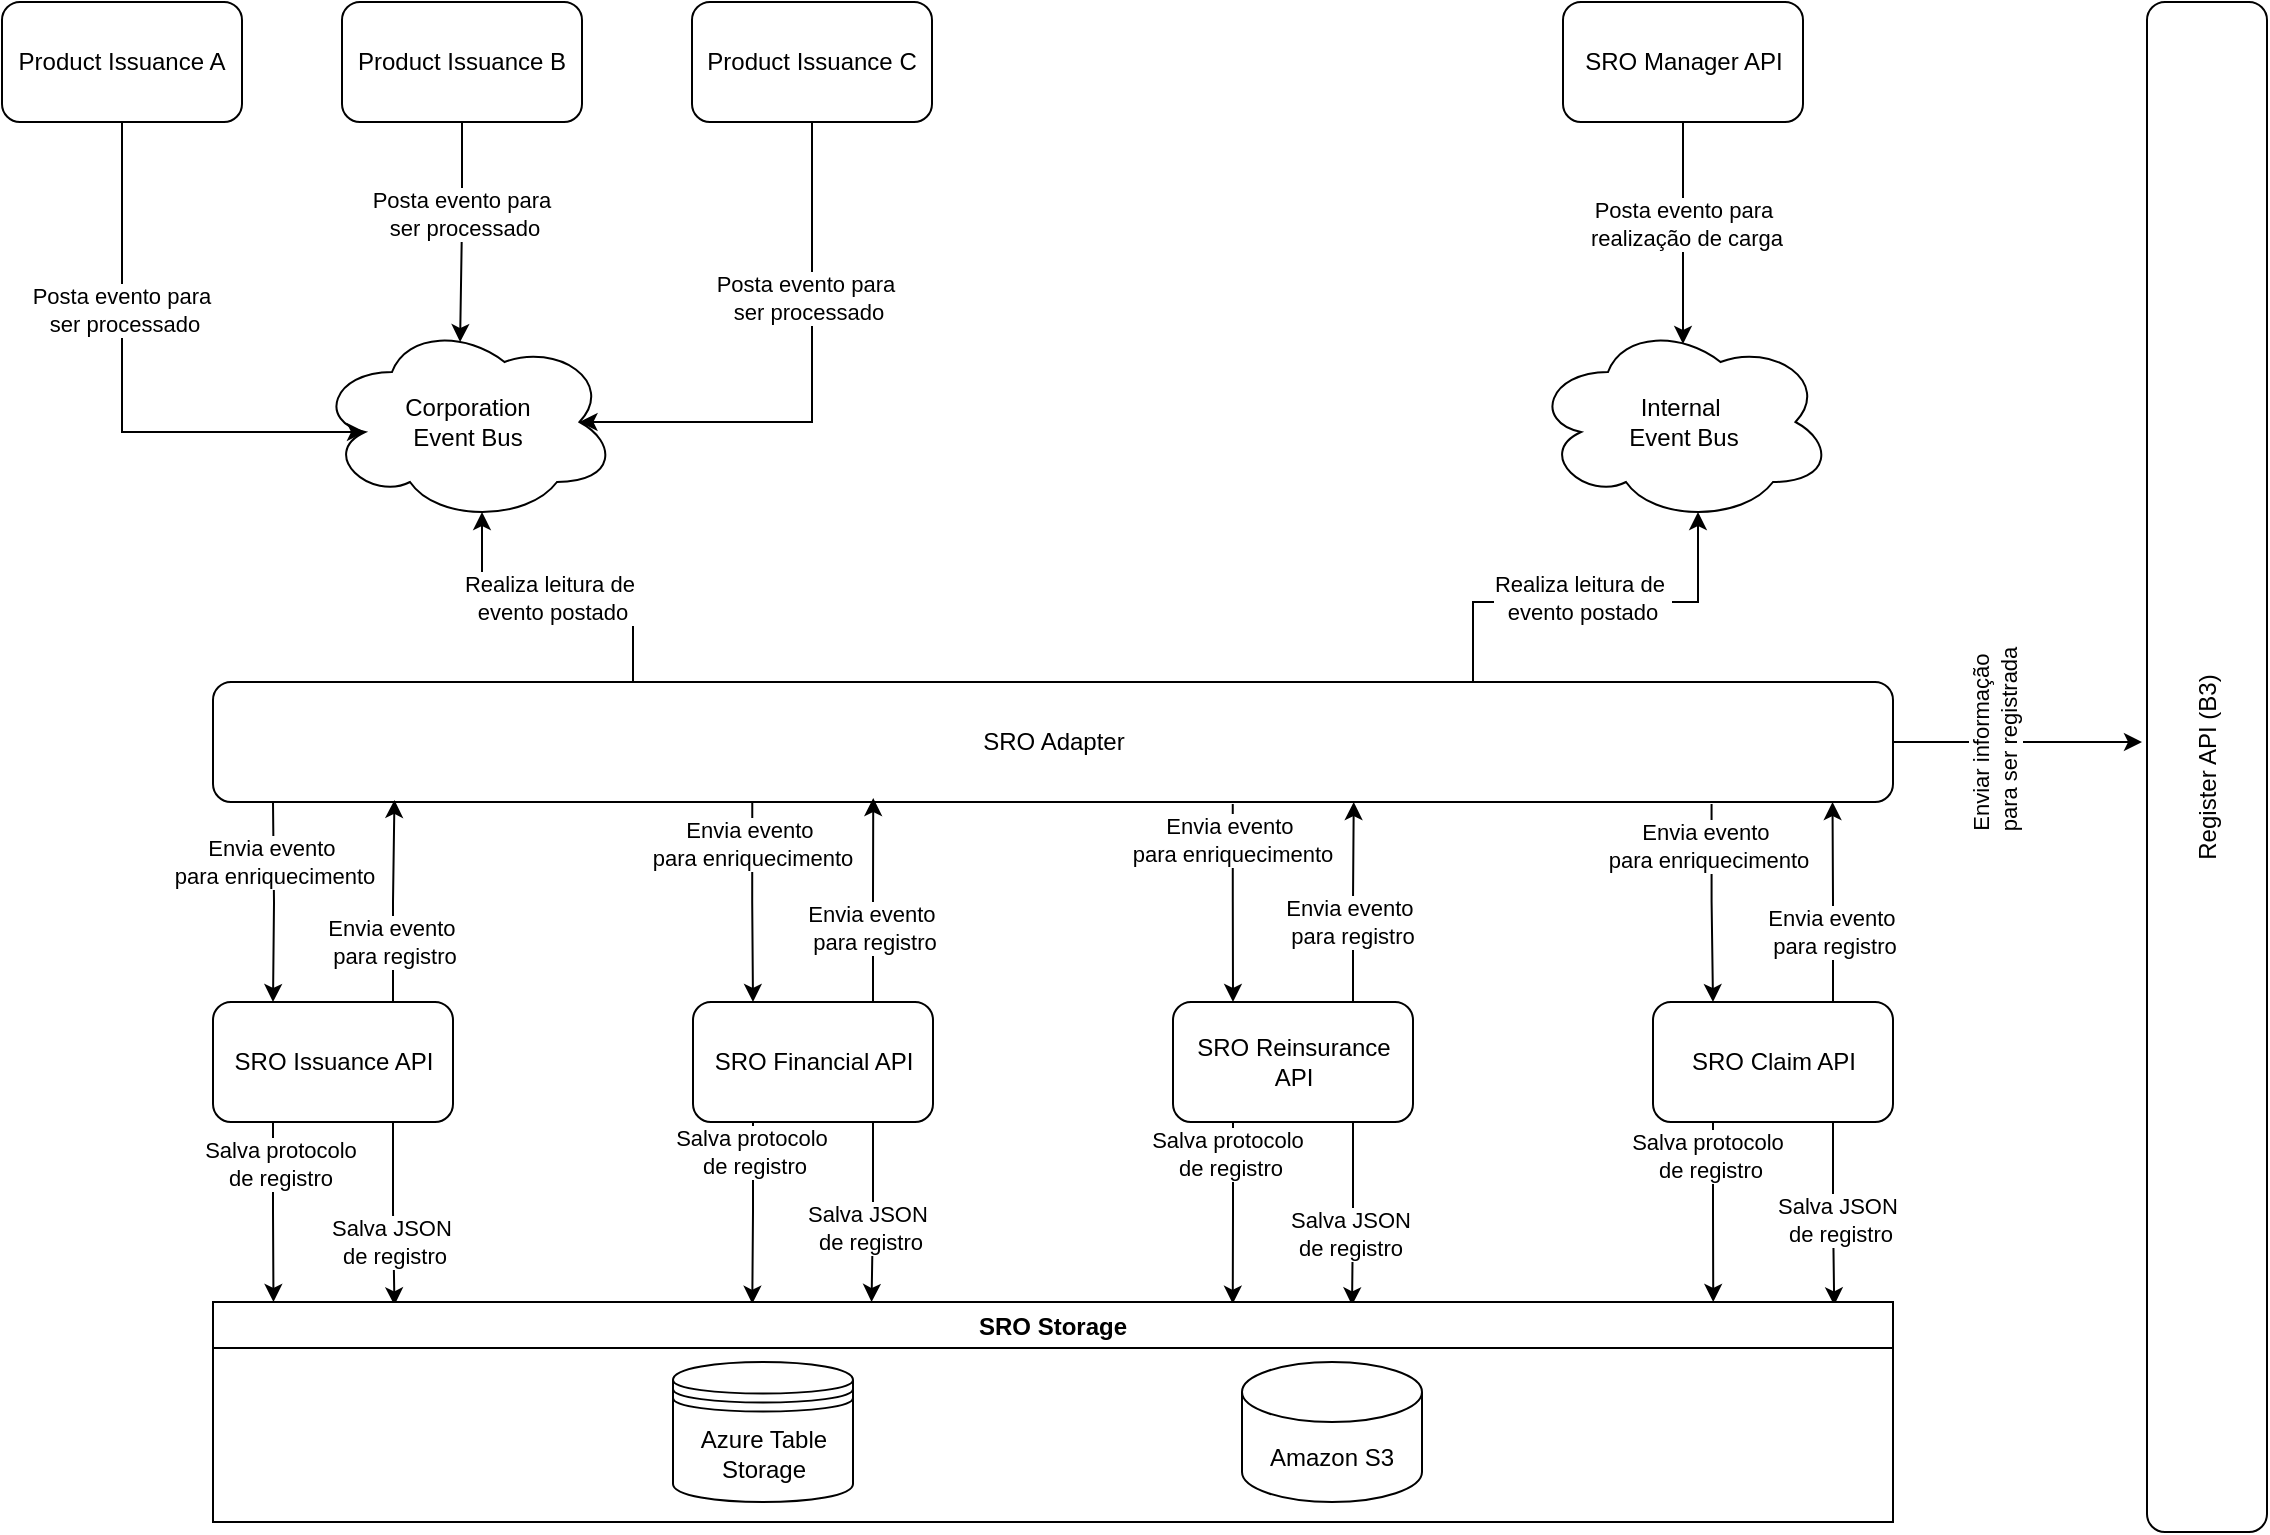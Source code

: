<mxfile version="21.6.7" type="github">
  <diagram id="JXz0fbud5Zy2-RZ22Po4" name="Página-1">
    <mxGraphModel dx="1434" dy="764" grid="1" gridSize="10" guides="1" tooltips="1" connect="1" arrows="1" fold="1" page="1" pageScale="1" pageWidth="1169" pageHeight="827" math="0" shadow="0">
      <root>
        <mxCell id="0" />
        <mxCell id="1" parent="0" />
        <mxCell id="SmAF9EpFpeMBaTRaSpVy-1" value="Corporation &lt;br&gt;Event Bus" style="ellipse;shape=cloud;whiteSpace=wrap;html=1;" vertex="1" parent="1">
          <mxGeometry x="177.5" y="200" width="150" height="100" as="geometry" />
        </mxCell>
        <mxCell id="SmAF9EpFpeMBaTRaSpVy-2" value="Internal&amp;nbsp;&lt;br&gt;Event Bus" style="ellipse;shape=cloud;whiteSpace=wrap;html=1;" vertex="1" parent="1">
          <mxGeometry x="785.5" y="200" width="150" height="100" as="geometry" />
        </mxCell>
        <mxCell id="SmAF9EpFpeMBaTRaSpVy-19" style="edgeStyle=orthogonalEdgeStyle;rounded=0;orthogonalLoop=1;jettySize=auto;html=1;exitX=0.25;exitY=0;exitDx=0;exitDy=0;entryX=0.55;entryY=0.95;entryDx=0;entryDy=0;entryPerimeter=0;" edge="1" parent="1" source="SmAF9EpFpeMBaTRaSpVy-3" target="SmAF9EpFpeMBaTRaSpVy-1">
          <mxGeometry relative="1" as="geometry" />
        </mxCell>
        <mxCell id="SmAF9EpFpeMBaTRaSpVy-60" value="Realiza leitura de&amp;nbsp;&lt;br&gt;evento postado" style="edgeLabel;html=1;align=center;verticalAlign=middle;resizable=0;points=[];" vertex="1" connectable="0" parent="SmAF9EpFpeMBaTRaSpVy-19">
          <mxGeometry x="0.003" y="-2" relative="1" as="geometry">
            <mxPoint as="offset" />
          </mxGeometry>
        </mxCell>
        <mxCell id="SmAF9EpFpeMBaTRaSpVy-20" style="edgeStyle=orthogonalEdgeStyle;rounded=0;orthogonalLoop=1;jettySize=auto;html=1;exitX=0.75;exitY=0;exitDx=0;exitDy=0;entryX=0.55;entryY=0.95;entryDx=0;entryDy=0;entryPerimeter=0;" edge="1" parent="1" source="SmAF9EpFpeMBaTRaSpVy-3" target="SmAF9EpFpeMBaTRaSpVy-2">
          <mxGeometry relative="1" as="geometry" />
        </mxCell>
        <mxCell id="SmAF9EpFpeMBaTRaSpVy-61" value="Realiza leitura de&amp;nbsp;&lt;br&gt;evento postado" style="edgeLabel;html=1;align=center;verticalAlign=middle;resizable=0;points=[];" vertex="1" connectable="0" parent="SmAF9EpFpeMBaTRaSpVy-20">
          <mxGeometry x="-0.053" y="2" relative="1" as="geometry">
            <mxPoint x="1" as="offset" />
          </mxGeometry>
        </mxCell>
        <mxCell id="SmAF9EpFpeMBaTRaSpVy-30" style="edgeStyle=orthogonalEdgeStyle;rounded=0;orthogonalLoop=1;jettySize=auto;html=1;entryX=0.25;entryY=0;entryDx=0;entryDy=0;" edge="1" parent="1" target="SmAF9EpFpeMBaTRaSpVy-4">
          <mxGeometry relative="1" as="geometry">
            <mxPoint x="155.5" y="440" as="sourcePoint" />
          </mxGeometry>
        </mxCell>
        <mxCell id="SmAF9EpFpeMBaTRaSpVy-63" value="Envia evento&amp;nbsp;&lt;br&gt;para enriquecimento" style="edgeLabel;html=1;align=center;verticalAlign=middle;resizable=0;points=[];" vertex="1" connectable="0" parent="SmAF9EpFpeMBaTRaSpVy-30">
          <mxGeometry x="-0.104" relative="1" as="geometry">
            <mxPoint y="-15" as="offset" />
          </mxGeometry>
        </mxCell>
        <mxCell id="SmAF9EpFpeMBaTRaSpVy-32" style="edgeStyle=orthogonalEdgeStyle;rounded=0;orthogonalLoop=1;jettySize=auto;html=1;entryX=0.25;entryY=0;entryDx=0;entryDy=0;exitX=0.321;exitY=0.983;exitDx=0;exitDy=0;exitPerimeter=0;" edge="1" parent="1" source="SmAF9EpFpeMBaTRaSpVy-3" target="SmAF9EpFpeMBaTRaSpVy-5">
          <mxGeometry relative="1" as="geometry" />
        </mxCell>
        <mxCell id="SmAF9EpFpeMBaTRaSpVy-65" value="Envia evento&amp;nbsp;&lt;br&gt;para enriquecimento" style="edgeLabel;html=1;align=center;verticalAlign=middle;resizable=0;points=[];" vertex="1" connectable="0" parent="SmAF9EpFpeMBaTRaSpVy-32">
          <mxGeometry x="-0.566" relative="1" as="geometry">
            <mxPoint as="offset" />
          </mxGeometry>
        </mxCell>
        <mxCell id="SmAF9EpFpeMBaTRaSpVy-34" style="edgeStyle=orthogonalEdgeStyle;rounded=0;orthogonalLoop=1;jettySize=auto;html=1;exitX=0.607;exitY=1.017;exitDx=0;exitDy=0;entryX=0.25;entryY=0;entryDx=0;entryDy=0;exitPerimeter=0;" edge="1" parent="1" source="SmAF9EpFpeMBaTRaSpVy-3" target="SmAF9EpFpeMBaTRaSpVy-6">
          <mxGeometry relative="1" as="geometry" />
        </mxCell>
        <mxCell id="SmAF9EpFpeMBaTRaSpVy-67" value="Envia evento&amp;nbsp;&lt;br&gt;para enriquecimento" style="edgeLabel;html=1;align=center;verticalAlign=middle;resizable=0;points=[];" vertex="1" connectable="0" parent="SmAF9EpFpeMBaTRaSpVy-34">
          <mxGeometry x="-0.637" y="-1" relative="1" as="geometry">
            <mxPoint as="offset" />
          </mxGeometry>
        </mxCell>
        <mxCell id="SmAF9EpFpeMBaTRaSpVy-36" style="edgeStyle=orthogonalEdgeStyle;rounded=0;orthogonalLoop=1;jettySize=auto;html=1;exitX=0.892;exitY=1.017;exitDx=0;exitDy=0;entryX=0.25;entryY=0;entryDx=0;entryDy=0;exitPerimeter=0;" edge="1" parent="1" source="SmAF9EpFpeMBaTRaSpVy-3" target="SmAF9EpFpeMBaTRaSpVy-7">
          <mxGeometry relative="1" as="geometry" />
        </mxCell>
        <mxCell id="SmAF9EpFpeMBaTRaSpVy-69" value="Envia evento&amp;nbsp;&lt;br&gt;para enriquecimento" style="edgeLabel;html=1;align=center;verticalAlign=middle;resizable=0;points=[];" vertex="1" connectable="0" parent="SmAF9EpFpeMBaTRaSpVy-36">
          <mxGeometry x="-0.579" y="-2" relative="1" as="geometry">
            <mxPoint as="offset" />
          </mxGeometry>
        </mxCell>
        <mxCell id="SmAF9EpFpeMBaTRaSpVy-53" style="edgeStyle=orthogonalEdgeStyle;rounded=0;orthogonalLoop=1;jettySize=auto;html=1;exitX=1;exitY=0.5;exitDx=0;exitDy=0;" edge="1" parent="1" source="SmAF9EpFpeMBaTRaSpVy-3">
          <mxGeometry relative="1" as="geometry">
            <mxPoint x="1090" y="410" as="targetPoint" />
          </mxGeometry>
        </mxCell>
        <mxCell id="SmAF9EpFpeMBaTRaSpVy-93" value="Enviar informação&amp;nbsp;&lt;br&gt;para ser registrada" style="edgeLabel;html=1;align=center;verticalAlign=middle;resizable=0;points=[];rotation=-90;" vertex="1" connectable="0" parent="SmAF9EpFpeMBaTRaSpVy-53">
          <mxGeometry x="-0.192" y="1" relative="1" as="geometry">
            <mxPoint as="offset" />
          </mxGeometry>
        </mxCell>
        <mxCell id="SmAF9EpFpeMBaTRaSpVy-3" value="SRO Adapter" style="rounded=1;whiteSpace=wrap;html=1;" vertex="1" parent="1">
          <mxGeometry x="125.5" y="380" width="840" height="60" as="geometry" />
        </mxCell>
        <mxCell id="SmAF9EpFpeMBaTRaSpVy-31" style="edgeStyle=orthogonalEdgeStyle;rounded=0;orthogonalLoop=1;jettySize=auto;html=1;exitX=0.75;exitY=0;exitDx=0;exitDy=0;entryX=0.108;entryY=0.983;entryDx=0;entryDy=0;entryPerimeter=0;" edge="1" parent="1" source="SmAF9EpFpeMBaTRaSpVy-4" target="SmAF9EpFpeMBaTRaSpVy-3">
          <mxGeometry relative="1" as="geometry" />
        </mxCell>
        <mxCell id="SmAF9EpFpeMBaTRaSpVy-64" value="Envia evento&amp;nbsp;&lt;br&gt;para registro" style="edgeLabel;html=1;align=center;verticalAlign=middle;resizable=0;points=[];" vertex="1" connectable="0" parent="SmAF9EpFpeMBaTRaSpVy-31">
          <mxGeometry x="-0.41" y="1" relative="1" as="geometry">
            <mxPoint x="1" as="offset" />
          </mxGeometry>
        </mxCell>
        <mxCell id="SmAF9EpFpeMBaTRaSpVy-72" style="edgeStyle=orthogonalEdgeStyle;rounded=0;orthogonalLoop=1;jettySize=auto;html=1;exitX=0.25;exitY=1;exitDx=0;exitDy=0;entryX=0.036;entryY=0;entryDx=0;entryDy=0;entryPerimeter=0;" edge="1" parent="1" source="SmAF9EpFpeMBaTRaSpVy-4" target="SmAF9EpFpeMBaTRaSpVy-45">
          <mxGeometry relative="1" as="geometry" />
        </mxCell>
        <mxCell id="SmAF9EpFpeMBaTRaSpVy-85" value="Salva protocolo&lt;br&gt;de registro" style="edgeLabel;html=1;align=center;verticalAlign=middle;resizable=0;points=[];" vertex="1" connectable="0" parent="SmAF9EpFpeMBaTRaSpVy-72">
          <mxGeometry x="-0.174" y="3" relative="1" as="geometry">
            <mxPoint y="-17" as="offset" />
          </mxGeometry>
        </mxCell>
        <mxCell id="SmAF9EpFpeMBaTRaSpVy-73" style="edgeStyle=orthogonalEdgeStyle;rounded=0;orthogonalLoop=1;jettySize=auto;html=1;exitX=0.75;exitY=1;exitDx=0;exitDy=0;entryX=0.108;entryY=0.015;entryDx=0;entryDy=0;entryPerimeter=0;" edge="1" parent="1" source="SmAF9EpFpeMBaTRaSpVy-4" target="SmAF9EpFpeMBaTRaSpVy-45">
          <mxGeometry relative="1" as="geometry" />
        </mxCell>
        <mxCell id="SmAF9EpFpeMBaTRaSpVy-86" value="Salva JSON&amp;nbsp;&lt;br&gt;de registro" style="edgeLabel;html=1;align=center;verticalAlign=middle;resizable=0;points=[];" vertex="1" connectable="0" parent="SmAF9EpFpeMBaTRaSpVy-73">
          <mxGeometry x="0.12" relative="1" as="geometry">
            <mxPoint y="9" as="offset" />
          </mxGeometry>
        </mxCell>
        <mxCell id="SmAF9EpFpeMBaTRaSpVy-4" value="SRO Issuance API" style="rounded=1;whiteSpace=wrap;html=1;" vertex="1" parent="1">
          <mxGeometry x="125.5" y="540" width="120" height="60" as="geometry" />
        </mxCell>
        <mxCell id="SmAF9EpFpeMBaTRaSpVy-33" style="edgeStyle=orthogonalEdgeStyle;rounded=0;orthogonalLoop=1;jettySize=auto;html=1;exitX=0.75;exitY=0;exitDx=0;exitDy=0;entryX=0.393;entryY=0.967;entryDx=0;entryDy=0;entryPerimeter=0;" edge="1" parent="1" source="SmAF9EpFpeMBaTRaSpVy-5" target="SmAF9EpFpeMBaTRaSpVy-3">
          <mxGeometry relative="1" as="geometry" />
        </mxCell>
        <mxCell id="SmAF9EpFpeMBaTRaSpVy-66" value="Envia evento&amp;nbsp;&lt;br&gt;para registro" style="edgeLabel;html=1;align=center;verticalAlign=middle;resizable=0;points=[];" vertex="1" connectable="0" parent="SmAF9EpFpeMBaTRaSpVy-33">
          <mxGeometry x="-0.256" y="1" relative="1" as="geometry">
            <mxPoint x="1" y="1" as="offset" />
          </mxGeometry>
        </mxCell>
        <mxCell id="SmAF9EpFpeMBaTRaSpVy-76" style="edgeStyle=orthogonalEdgeStyle;rounded=0;orthogonalLoop=1;jettySize=auto;html=1;exitX=0.25;exitY=1;exitDx=0;exitDy=0;entryX=0.321;entryY=0.008;entryDx=0;entryDy=0;entryPerimeter=0;" edge="1" parent="1" source="SmAF9EpFpeMBaTRaSpVy-5" target="SmAF9EpFpeMBaTRaSpVy-45">
          <mxGeometry relative="1" as="geometry" />
        </mxCell>
        <mxCell id="SmAF9EpFpeMBaTRaSpVy-87" value="Salva protocolo&amp;nbsp;&lt;br&gt;de registro" style="edgeLabel;html=1;align=center;verticalAlign=middle;resizable=0;points=[];" vertex="1" connectable="0" parent="SmAF9EpFpeMBaTRaSpVy-76">
          <mxGeometry x="-0.671" relative="1" as="geometry">
            <mxPoint as="offset" />
          </mxGeometry>
        </mxCell>
        <mxCell id="SmAF9EpFpeMBaTRaSpVy-77" style="edgeStyle=orthogonalEdgeStyle;rounded=0;orthogonalLoop=1;jettySize=auto;html=1;exitX=0.75;exitY=1;exitDx=0;exitDy=0;entryX=0.392;entryY=0;entryDx=0;entryDy=0;entryPerimeter=0;" edge="1" parent="1" source="SmAF9EpFpeMBaTRaSpVy-5" target="SmAF9EpFpeMBaTRaSpVy-45">
          <mxGeometry relative="1" as="geometry" />
        </mxCell>
        <mxCell id="SmAF9EpFpeMBaTRaSpVy-88" value="Salva JSON&amp;nbsp;&lt;br&gt;de registro" style="edgeLabel;html=1;align=center;verticalAlign=middle;resizable=0;points=[];" vertex="1" connectable="0" parent="SmAF9EpFpeMBaTRaSpVy-77">
          <mxGeometry x="0.184" y="-1" relative="1" as="geometry">
            <mxPoint as="offset" />
          </mxGeometry>
        </mxCell>
        <mxCell id="SmAF9EpFpeMBaTRaSpVy-5" value="SRO Financial API" style="rounded=1;whiteSpace=wrap;html=1;" vertex="1" parent="1">
          <mxGeometry x="365.5" y="540" width="120" height="60" as="geometry" />
        </mxCell>
        <mxCell id="SmAF9EpFpeMBaTRaSpVy-35" style="edgeStyle=orthogonalEdgeStyle;rounded=0;orthogonalLoop=1;jettySize=auto;html=1;exitX=0.75;exitY=0;exitDx=0;exitDy=0;entryX=0.679;entryY=1;entryDx=0;entryDy=0;entryPerimeter=0;" edge="1" parent="1" source="SmAF9EpFpeMBaTRaSpVy-6" target="SmAF9EpFpeMBaTRaSpVy-3">
          <mxGeometry relative="1" as="geometry" />
        </mxCell>
        <mxCell id="SmAF9EpFpeMBaTRaSpVy-68" value="Envia evento&amp;nbsp;&lt;br&gt;para registro" style="edgeLabel;html=1;align=center;verticalAlign=middle;resizable=0;points=[];" vertex="1" connectable="0" parent="SmAF9EpFpeMBaTRaSpVy-35">
          <mxGeometry x="-0.203" y="2" relative="1" as="geometry">
            <mxPoint x="1" as="offset" />
          </mxGeometry>
        </mxCell>
        <mxCell id="SmAF9EpFpeMBaTRaSpVy-78" style="edgeStyle=orthogonalEdgeStyle;rounded=0;orthogonalLoop=1;jettySize=auto;html=1;exitX=0.25;exitY=1;exitDx=0;exitDy=0;entryX=0.607;entryY=0.008;entryDx=0;entryDy=0;entryPerimeter=0;" edge="1" parent="1" source="SmAF9EpFpeMBaTRaSpVy-6" target="SmAF9EpFpeMBaTRaSpVy-45">
          <mxGeometry relative="1" as="geometry" />
        </mxCell>
        <mxCell id="SmAF9EpFpeMBaTRaSpVy-89" value="Salva protocolo&amp;nbsp;&lt;br&gt;de registro" style="edgeLabel;html=1;align=center;verticalAlign=middle;resizable=0;points=[];" vertex="1" connectable="0" parent="SmAF9EpFpeMBaTRaSpVy-78">
          <mxGeometry x="-0.648" y="-2" relative="1" as="geometry">
            <mxPoint as="offset" />
          </mxGeometry>
        </mxCell>
        <mxCell id="SmAF9EpFpeMBaTRaSpVy-80" style="edgeStyle=orthogonalEdgeStyle;rounded=0;orthogonalLoop=1;jettySize=auto;html=1;exitX=0.75;exitY=1;exitDx=0;exitDy=0;entryX=0.678;entryY=0.015;entryDx=0;entryDy=0;entryPerimeter=0;" edge="1" parent="1" source="SmAF9EpFpeMBaTRaSpVy-6" target="SmAF9EpFpeMBaTRaSpVy-45">
          <mxGeometry relative="1" as="geometry" />
        </mxCell>
        <mxCell id="SmAF9EpFpeMBaTRaSpVy-90" value="Salva JSON &lt;br&gt;de registro" style="edgeLabel;html=1;align=center;verticalAlign=middle;resizable=0;points=[];" vertex="1" connectable="0" parent="SmAF9EpFpeMBaTRaSpVy-80">
          <mxGeometry x="0.248" y="-1" relative="1" as="geometry">
            <mxPoint y="-1" as="offset" />
          </mxGeometry>
        </mxCell>
        <mxCell id="SmAF9EpFpeMBaTRaSpVy-6" value="SRO Reinsurance API" style="rounded=1;whiteSpace=wrap;html=1;" vertex="1" parent="1">
          <mxGeometry x="605.5" y="540" width="120" height="60" as="geometry" />
        </mxCell>
        <mxCell id="SmAF9EpFpeMBaTRaSpVy-37" style="edgeStyle=orthogonalEdgeStyle;rounded=0;orthogonalLoop=1;jettySize=auto;html=1;exitX=0.75;exitY=0;exitDx=0;exitDy=0;entryX=0.964;entryY=1;entryDx=0;entryDy=0;entryPerimeter=0;" edge="1" parent="1" source="SmAF9EpFpeMBaTRaSpVy-7" target="SmAF9EpFpeMBaTRaSpVy-3">
          <mxGeometry relative="1" as="geometry" />
        </mxCell>
        <mxCell id="SmAF9EpFpeMBaTRaSpVy-70" value="Envia evento&amp;nbsp;&lt;br&gt;para registro" style="edgeLabel;html=1;align=center;verticalAlign=middle;resizable=0;points=[];" vertex="1" connectable="0" parent="SmAF9EpFpeMBaTRaSpVy-37">
          <mxGeometry x="-0.301" y="1" relative="1" as="geometry">
            <mxPoint x="1" as="offset" />
          </mxGeometry>
        </mxCell>
        <mxCell id="SmAF9EpFpeMBaTRaSpVy-83" style="edgeStyle=orthogonalEdgeStyle;rounded=0;orthogonalLoop=1;jettySize=auto;html=1;exitX=0.75;exitY=1;exitDx=0;exitDy=0;entryX=0.965;entryY=0.015;entryDx=0;entryDy=0;entryPerimeter=0;" edge="1" parent="1" source="SmAF9EpFpeMBaTRaSpVy-7" target="SmAF9EpFpeMBaTRaSpVy-45">
          <mxGeometry relative="1" as="geometry" />
        </mxCell>
        <mxCell id="SmAF9EpFpeMBaTRaSpVy-92" value="Salva JSON&amp;nbsp;&lt;br&gt;de registro" style="edgeLabel;html=1;align=center;verticalAlign=middle;resizable=0;points=[];" vertex="1" connectable="0" parent="SmAF9EpFpeMBaTRaSpVy-83">
          <mxGeometry x="0.075" y="3" relative="1" as="geometry">
            <mxPoint as="offset" />
          </mxGeometry>
        </mxCell>
        <mxCell id="SmAF9EpFpeMBaTRaSpVy-84" style="edgeStyle=orthogonalEdgeStyle;rounded=0;orthogonalLoop=1;jettySize=auto;html=1;exitX=0.25;exitY=1;exitDx=0;exitDy=0;entryX=0.893;entryY=0;entryDx=0;entryDy=0;entryPerimeter=0;" edge="1" parent="1" source="SmAF9EpFpeMBaTRaSpVy-7" target="SmAF9EpFpeMBaTRaSpVy-45">
          <mxGeometry relative="1" as="geometry" />
        </mxCell>
        <mxCell id="SmAF9EpFpeMBaTRaSpVy-91" value="Salva protocolo&amp;nbsp;&lt;br&gt;de registro" style="edgeLabel;html=1;align=center;verticalAlign=middle;resizable=0;points=[];" vertex="1" connectable="0" parent="SmAF9EpFpeMBaTRaSpVy-84">
          <mxGeometry x="-0.623" y="-2" relative="1" as="geometry">
            <mxPoint as="offset" />
          </mxGeometry>
        </mxCell>
        <mxCell id="SmAF9EpFpeMBaTRaSpVy-7" value="SRO Claim API" style="rounded=1;whiteSpace=wrap;html=1;" vertex="1" parent="1">
          <mxGeometry x="845.5" y="540" width="120" height="60" as="geometry" />
        </mxCell>
        <mxCell id="SmAF9EpFpeMBaTRaSpVy-56" style="edgeStyle=orthogonalEdgeStyle;rounded=0;orthogonalLoop=1;jettySize=auto;html=1;exitX=0.5;exitY=1;exitDx=0;exitDy=0;entryX=0.16;entryY=0.55;entryDx=0;entryDy=0;entryPerimeter=0;" edge="1" parent="1" source="SmAF9EpFpeMBaTRaSpVy-11" target="SmAF9EpFpeMBaTRaSpVy-1">
          <mxGeometry relative="1" as="geometry">
            <Array as="points">
              <mxPoint x="80" y="255" />
            </Array>
          </mxGeometry>
        </mxCell>
        <mxCell id="SmAF9EpFpeMBaTRaSpVy-57" value="Posta evento para&amp;nbsp;&lt;br&gt;ser processado" style="edgeLabel;html=1;align=center;verticalAlign=middle;resizable=0;points=[];" vertex="1" connectable="0" parent="SmAF9EpFpeMBaTRaSpVy-56">
          <mxGeometry x="-0.32" y="1" relative="1" as="geometry">
            <mxPoint as="offset" />
          </mxGeometry>
        </mxCell>
        <mxCell id="SmAF9EpFpeMBaTRaSpVy-11" value="Product Issuance A" style="rounded=1;whiteSpace=wrap;html=1;" vertex="1" parent="1">
          <mxGeometry x="20" y="40" width="120" height="60" as="geometry" />
        </mxCell>
        <mxCell id="SmAF9EpFpeMBaTRaSpVy-16" style="edgeStyle=orthogonalEdgeStyle;rounded=0;orthogonalLoop=1;jettySize=auto;html=1;entryX=0.477;entryY=0.1;entryDx=0;entryDy=0;entryPerimeter=0;" edge="1" parent="1" source="SmAF9EpFpeMBaTRaSpVy-12" target="SmAF9EpFpeMBaTRaSpVy-1">
          <mxGeometry relative="1" as="geometry" />
        </mxCell>
        <mxCell id="SmAF9EpFpeMBaTRaSpVy-59" value="Posta evento para&amp;nbsp;&lt;br&gt;ser processado" style="edgeLabel;html=1;align=center;verticalAlign=middle;resizable=0;points=[];" vertex="1" connectable="0" parent="SmAF9EpFpeMBaTRaSpVy-16">
          <mxGeometry x="-0.17" y="1" relative="1" as="geometry">
            <mxPoint as="offset" />
          </mxGeometry>
        </mxCell>
        <mxCell id="SmAF9EpFpeMBaTRaSpVy-12" value="Product Issuance B" style="rounded=1;whiteSpace=wrap;html=1;" vertex="1" parent="1">
          <mxGeometry x="190" y="40" width="120" height="60" as="geometry" />
        </mxCell>
        <mxCell id="SmAF9EpFpeMBaTRaSpVy-54" style="edgeStyle=orthogonalEdgeStyle;rounded=0;orthogonalLoop=1;jettySize=auto;html=1;exitX=0.5;exitY=1;exitDx=0;exitDy=0;entryX=0.875;entryY=0.5;entryDx=0;entryDy=0;entryPerimeter=0;" edge="1" parent="1" source="SmAF9EpFpeMBaTRaSpVy-13" target="SmAF9EpFpeMBaTRaSpVy-1">
          <mxGeometry relative="1" as="geometry">
            <Array as="points">
              <mxPoint x="425" y="250" />
            </Array>
          </mxGeometry>
        </mxCell>
        <mxCell id="SmAF9EpFpeMBaTRaSpVy-58" value="Posta evento para&amp;nbsp;&lt;br&gt;ser processado" style="edgeLabel;html=1;align=center;verticalAlign=middle;resizable=0;points=[];" vertex="1" connectable="0" parent="SmAF9EpFpeMBaTRaSpVy-54">
          <mxGeometry x="-0.339" y="-2" relative="1" as="geometry">
            <mxPoint as="offset" />
          </mxGeometry>
        </mxCell>
        <mxCell id="SmAF9EpFpeMBaTRaSpVy-13" value="Product Issuance C" style="rounded=1;whiteSpace=wrap;html=1;" vertex="1" parent="1">
          <mxGeometry x="365" y="40" width="120" height="60" as="geometry" />
        </mxCell>
        <mxCell id="SmAF9EpFpeMBaTRaSpVy-18" style="edgeStyle=orthogonalEdgeStyle;rounded=0;orthogonalLoop=1;jettySize=auto;html=1;entryX=0.5;entryY=0.11;entryDx=0;entryDy=0;entryPerimeter=0;" edge="1" parent="1" source="SmAF9EpFpeMBaTRaSpVy-14" target="SmAF9EpFpeMBaTRaSpVy-2">
          <mxGeometry relative="1" as="geometry" />
        </mxCell>
        <mxCell id="SmAF9EpFpeMBaTRaSpVy-62" value="Posta evento para&amp;nbsp;&lt;br&gt;realização de carga" style="edgeLabel;html=1;align=center;verticalAlign=middle;resizable=0;points=[];" vertex="1" connectable="0" parent="SmAF9EpFpeMBaTRaSpVy-18">
          <mxGeometry x="-0.081" y="1" relative="1" as="geometry">
            <mxPoint as="offset" />
          </mxGeometry>
        </mxCell>
        <mxCell id="SmAF9EpFpeMBaTRaSpVy-14" value="SRO Manager API" style="rounded=1;whiteSpace=wrap;html=1;" vertex="1" parent="1">
          <mxGeometry x="800.5" y="40" width="120" height="60" as="geometry" />
        </mxCell>
        <mxCell id="SmAF9EpFpeMBaTRaSpVy-45" value="SRO Storage" style="swimlane;" vertex="1" parent="1">
          <mxGeometry x="125.5" y="690" width="840" height="110" as="geometry" />
        </mxCell>
        <mxCell id="SmAF9EpFpeMBaTRaSpVy-46" value="Amazon S3" style="shape=cylinder3;whiteSpace=wrap;html=1;boundedLbl=1;backgroundOutline=1;size=15;" vertex="1" parent="SmAF9EpFpeMBaTRaSpVy-45">
          <mxGeometry x="514.5" y="30" width="90" height="70" as="geometry" />
        </mxCell>
        <mxCell id="SmAF9EpFpeMBaTRaSpVy-47" value="Azure Table Storage" style="shape=datastore;whiteSpace=wrap;html=1;" vertex="1" parent="SmAF9EpFpeMBaTRaSpVy-45">
          <mxGeometry x="230" y="30" width="90" height="70" as="geometry" />
        </mxCell>
        <mxCell id="SmAF9EpFpeMBaTRaSpVy-52" value="Register API (B3)" style="rounded=1;whiteSpace=wrap;html=1;rotation=-90;" vertex="1" parent="1">
          <mxGeometry x="740" y="392.5" width="765" height="60" as="geometry" />
        </mxCell>
      </root>
    </mxGraphModel>
  </diagram>
</mxfile>
